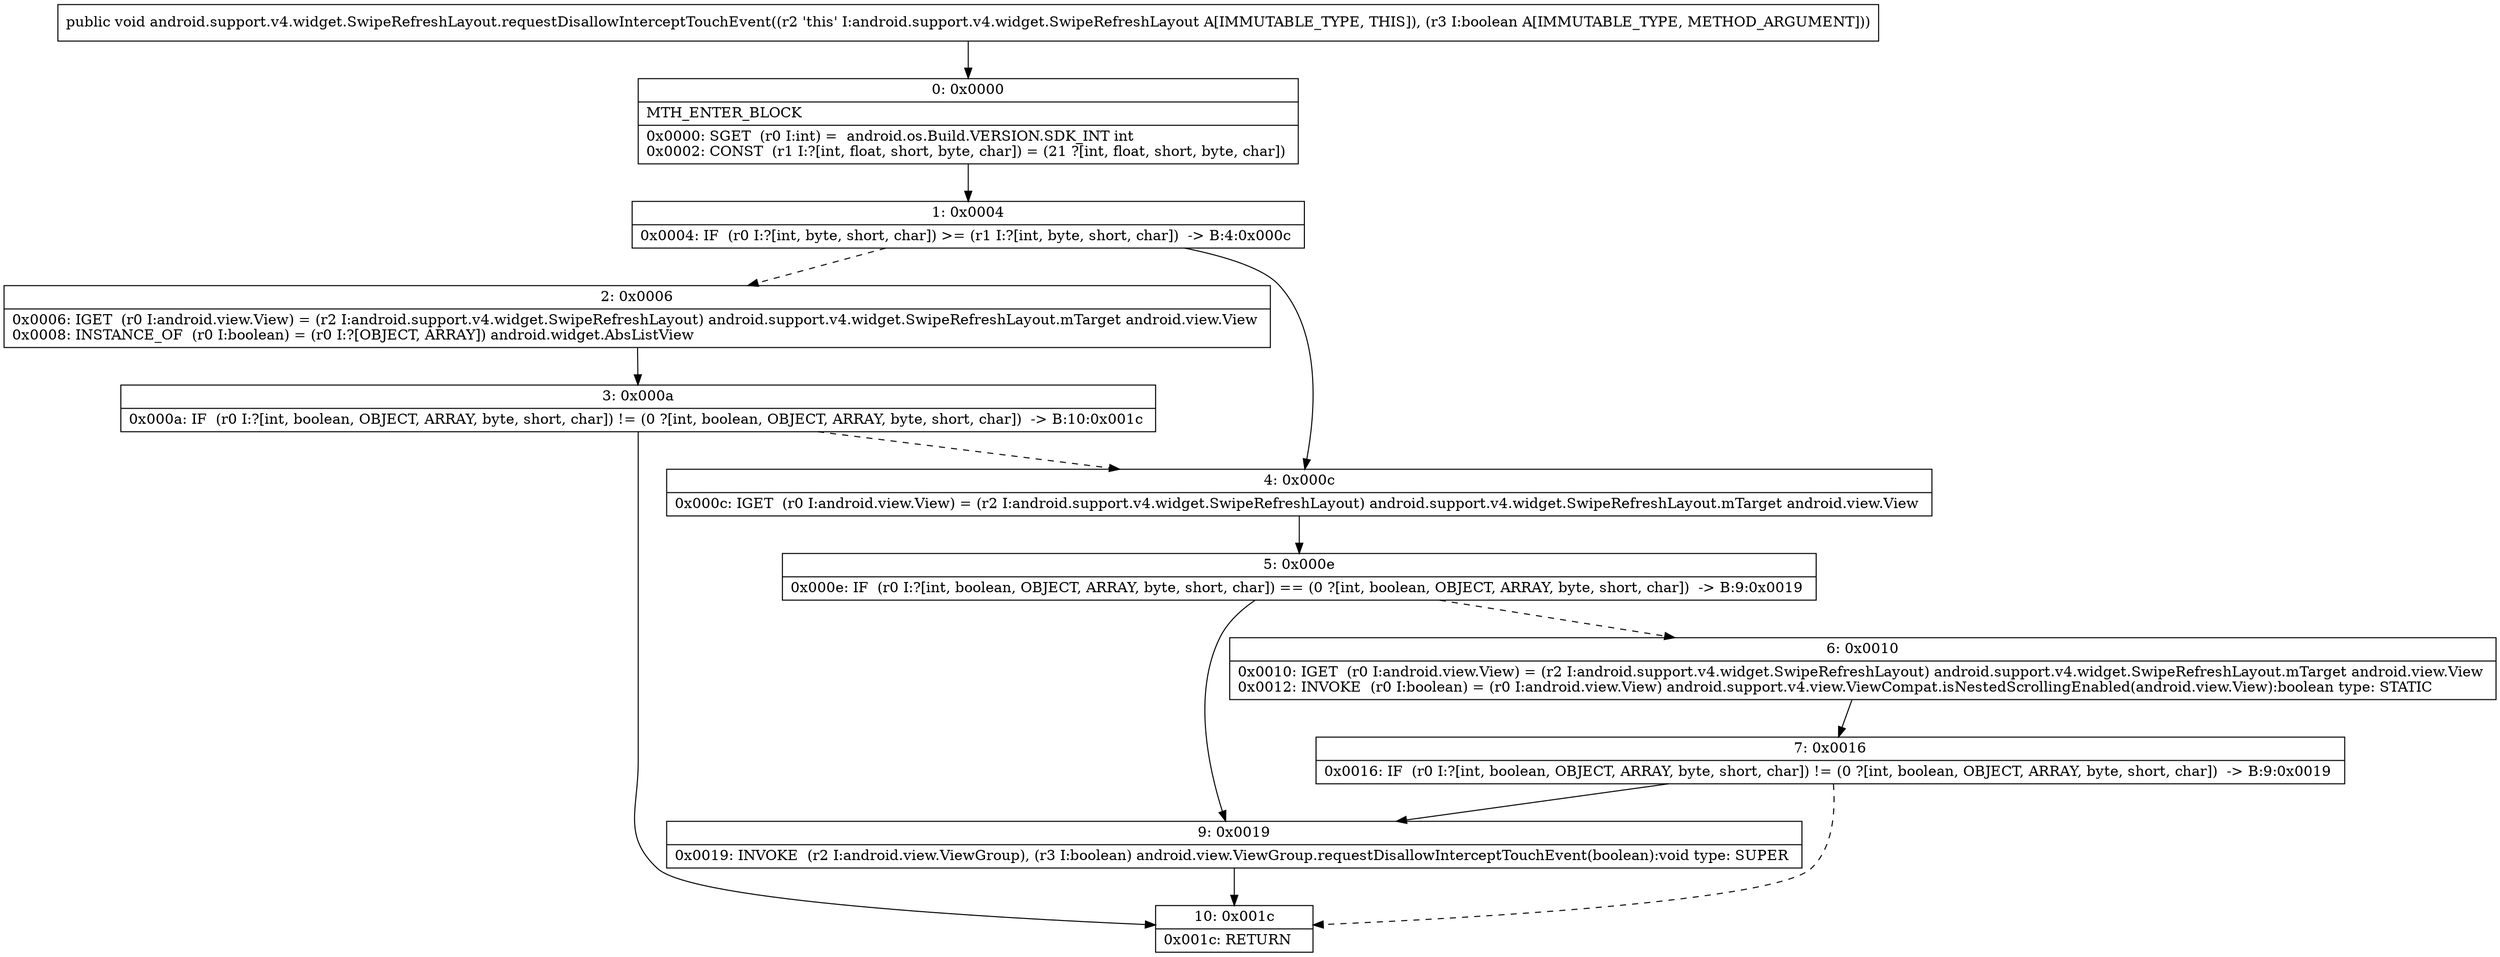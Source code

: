 digraph "CFG forandroid.support.v4.widget.SwipeRefreshLayout.requestDisallowInterceptTouchEvent(Z)V" {
Node_0 [shape=record,label="{0\:\ 0x0000|MTH_ENTER_BLOCK\l|0x0000: SGET  (r0 I:int) =  android.os.Build.VERSION.SDK_INT int \l0x0002: CONST  (r1 I:?[int, float, short, byte, char]) = (21 ?[int, float, short, byte, char]) \l}"];
Node_1 [shape=record,label="{1\:\ 0x0004|0x0004: IF  (r0 I:?[int, byte, short, char]) \>= (r1 I:?[int, byte, short, char])  \-\> B:4:0x000c \l}"];
Node_2 [shape=record,label="{2\:\ 0x0006|0x0006: IGET  (r0 I:android.view.View) = (r2 I:android.support.v4.widget.SwipeRefreshLayout) android.support.v4.widget.SwipeRefreshLayout.mTarget android.view.View \l0x0008: INSTANCE_OF  (r0 I:boolean) = (r0 I:?[OBJECT, ARRAY]) android.widget.AbsListView \l}"];
Node_3 [shape=record,label="{3\:\ 0x000a|0x000a: IF  (r0 I:?[int, boolean, OBJECT, ARRAY, byte, short, char]) != (0 ?[int, boolean, OBJECT, ARRAY, byte, short, char])  \-\> B:10:0x001c \l}"];
Node_4 [shape=record,label="{4\:\ 0x000c|0x000c: IGET  (r0 I:android.view.View) = (r2 I:android.support.v4.widget.SwipeRefreshLayout) android.support.v4.widget.SwipeRefreshLayout.mTarget android.view.View \l}"];
Node_5 [shape=record,label="{5\:\ 0x000e|0x000e: IF  (r0 I:?[int, boolean, OBJECT, ARRAY, byte, short, char]) == (0 ?[int, boolean, OBJECT, ARRAY, byte, short, char])  \-\> B:9:0x0019 \l}"];
Node_6 [shape=record,label="{6\:\ 0x0010|0x0010: IGET  (r0 I:android.view.View) = (r2 I:android.support.v4.widget.SwipeRefreshLayout) android.support.v4.widget.SwipeRefreshLayout.mTarget android.view.View \l0x0012: INVOKE  (r0 I:boolean) = (r0 I:android.view.View) android.support.v4.view.ViewCompat.isNestedScrollingEnabled(android.view.View):boolean type: STATIC \l}"];
Node_7 [shape=record,label="{7\:\ 0x0016|0x0016: IF  (r0 I:?[int, boolean, OBJECT, ARRAY, byte, short, char]) != (0 ?[int, boolean, OBJECT, ARRAY, byte, short, char])  \-\> B:9:0x0019 \l}"];
Node_9 [shape=record,label="{9\:\ 0x0019|0x0019: INVOKE  (r2 I:android.view.ViewGroup), (r3 I:boolean) android.view.ViewGroup.requestDisallowInterceptTouchEvent(boolean):void type: SUPER \l}"];
Node_10 [shape=record,label="{10\:\ 0x001c|0x001c: RETURN   \l}"];
MethodNode[shape=record,label="{public void android.support.v4.widget.SwipeRefreshLayout.requestDisallowInterceptTouchEvent((r2 'this' I:android.support.v4.widget.SwipeRefreshLayout A[IMMUTABLE_TYPE, THIS]), (r3 I:boolean A[IMMUTABLE_TYPE, METHOD_ARGUMENT])) }"];
MethodNode -> Node_0;
Node_0 -> Node_1;
Node_1 -> Node_2[style=dashed];
Node_1 -> Node_4;
Node_2 -> Node_3;
Node_3 -> Node_4[style=dashed];
Node_3 -> Node_10;
Node_4 -> Node_5;
Node_5 -> Node_6[style=dashed];
Node_5 -> Node_9;
Node_6 -> Node_7;
Node_7 -> Node_9;
Node_7 -> Node_10[style=dashed];
Node_9 -> Node_10;
}

